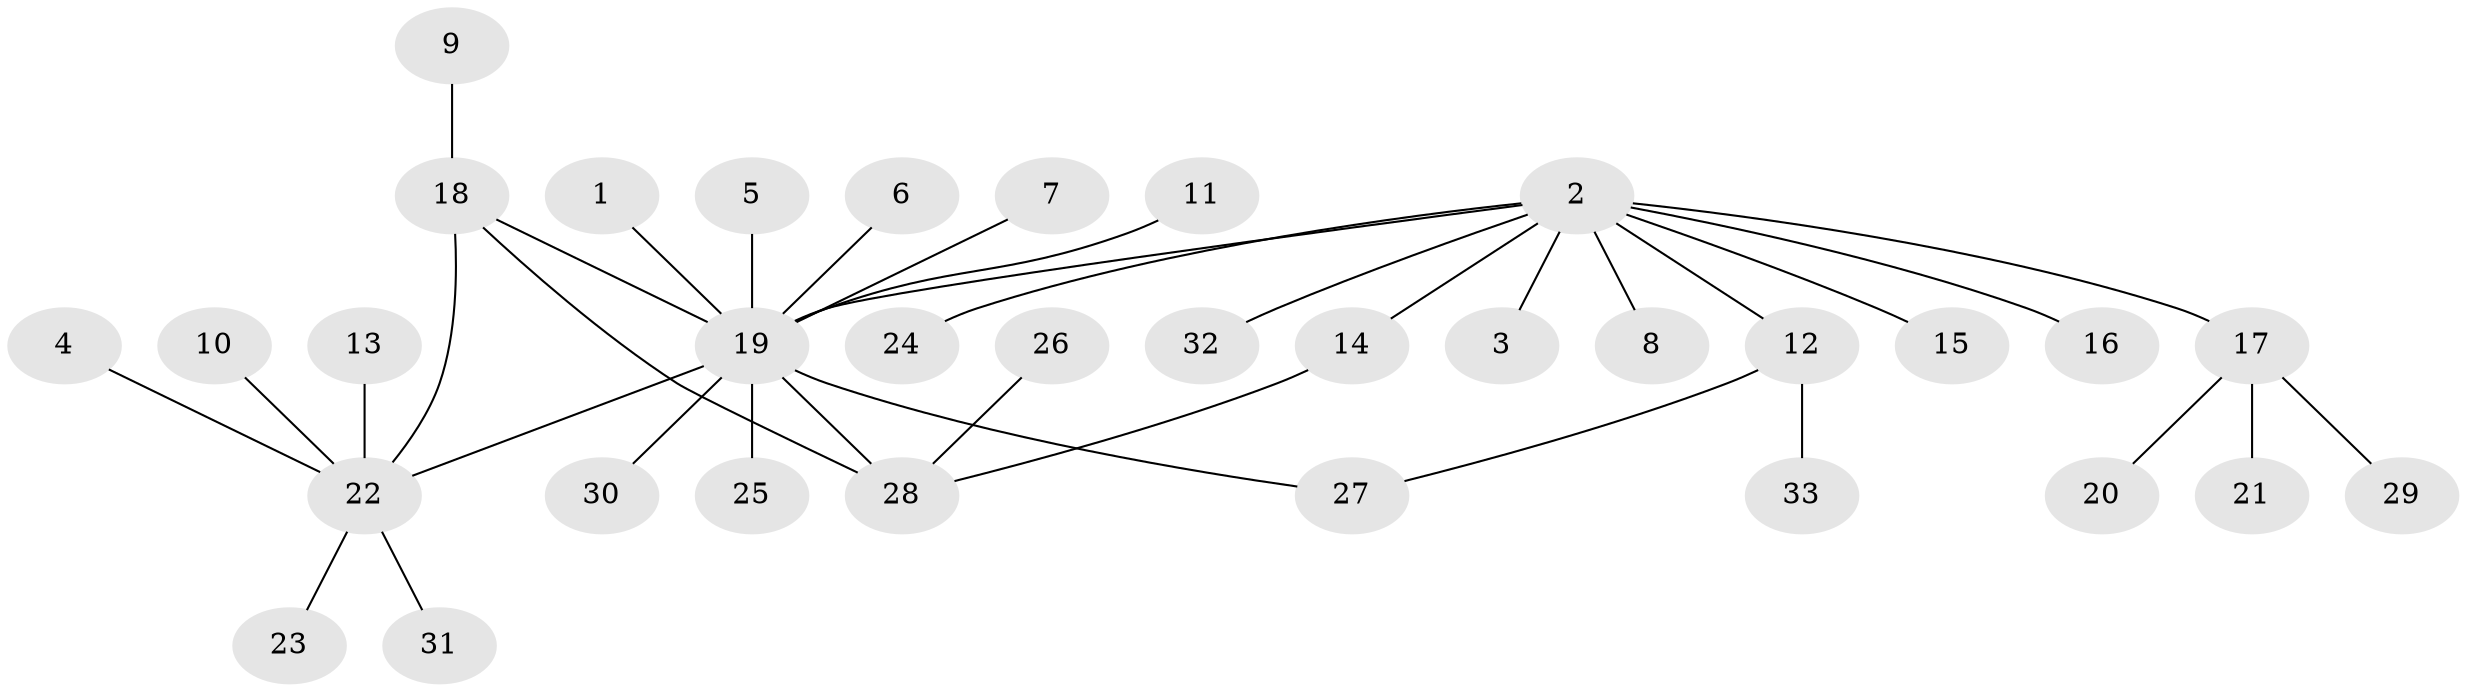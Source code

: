 // original degree distribution, {10: 0.015873015873015872, 4: 0.015873015873015872, 18: 0.015873015873015872, 1: 0.5238095238095238, 2: 0.2698412698412698, 3: 0.07936507936507936, 5: 0.047619047619047616, 9: 0.015873015873015872, 6: 0.015873015873015872}
// Generated by graph-tools (version 1.1) at 2025/26/03/09/25 03:26:02]
// undirected, 33 vertices, 36 edges
graph export_dot {
graph [start="1"]
  node [color=gray90,style=filled];
  1;
  2;
  3;
  4;
  5;
  6;
  7;
  8;
  9;
  10;
  11;
  12;
  13;
  14;
  15;
  16;
  17;
  18;
  19;
  20;
  21;
  22;
  23;
  24;
  25;
  26;
  27;
  28;
  29;
  30;
  31;
  32;
  33;
  1 -- 19 [weight=1.0];
  2 -- 3 [weight=1.0];
  2 -- 8 [weight=1.0];
  2 -- 12 [weight=2.0];
  2 -- 14 [weight=1.0];
  2 -- 15 [weight=1.0];
  2 -- 16 [weight=1.0];
  2 -- 17 [weight=1.0];
  2 -- 19 [weight=2.0];
  2 -- 24 [weight=1.0];
  2 -- 32 [weight=1.0];
  4 -- 22 [weight=1.0];
  5 -- 19 [weight=1.0];
  6 -- 19 [weight=1.0];
  7 -- 19 [weight=2.0];
  9 -- 18 [weight=1.0];
  10 -- 22 [weight=1.0];
  11 -- 19 [weight=1.0];
  12 -- 27 [weight=1.0];
  12 -- 33 [weight=1.0];
  13 -- 22 [weight=1.0];
  14 -- 28 [weight=1.0];
  17 -- 20 [weight=1.0];
  17 -- 21 [weight=1.0];
  17 -- 29 [weight=1.0];
  18 -- 19 [weight=1.0];
  18 -- 22 [weight=1.0];
  18 -- 28 [weight=1.0];
  19 -- 22 [weight=1.0];
  19 -- 25 [weight=2.0];
  19 -- 27 [weight=1.0];
  19 -- 28 [weight=2.0];
  19 -- 30 [weight=1.0];
  22 -- 23 [weight=1.0];
  22 -- 31 [weight=1.0];
  26 -- 28 [weight=1.0];
}
